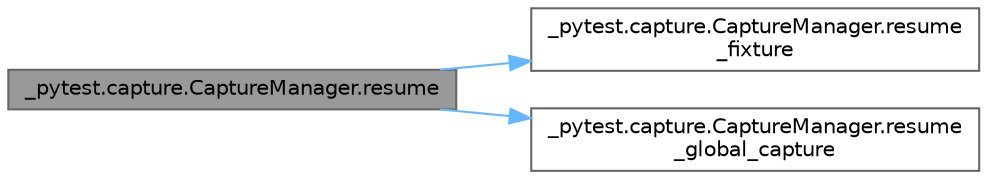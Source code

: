 digraph "_pytest.capture.CaptureManager.resume"
{
 // LATEX_PDF_SIZE
  bgcolor="transparent";
  edge [fontname=Helvetica,fontsize=10,labelfontname=Helvetica,labelfontsize=10];
  node [fontname=Helvetica,fontsize=10,shape=box,height=0.2,width=0.4];
  rankdir="LR";
  Node1 [id="Node000001",label="_pytest.capture.CaptureManager.resume",height=0.2,width=0.4,color="gray40", fillcolor="grey60", style="filled", fontcolor="black",tooltip=" "];
  Node1 -> Node2 [id="edge1_Node000001_Node000002",color="steelblue1",style="solid",tooltip=" "];
  Node2 [id="Node000002",label="_pytest.capture.CaptureManager.resume\l_fixture",height=0.2,width=0.4,color="grey40", fillcolor="white", style="filled",URL="$class__pytest_1_1capture_1_1_capture_manager.html#ad2657e3b2a210afeee7c93502e9f204a",tooltip=" "];
  Node1 -> Node3 [id="edge2_Node000001_Node000003",color="steelblue1",style="solid",tooltip=" "];
  Node3 [id="Node000003",label="_pytest.capture.CaptureManager.resume\l_global_capture",height=0.2,width=0.4,color="grey40", fillcolor="white", style="filled",URL="$class__pytest_1_1capture_1_1_capture_manager.html#aef1157c979dbbda42b01870a981a8bf1",tooltip=" "];
}
